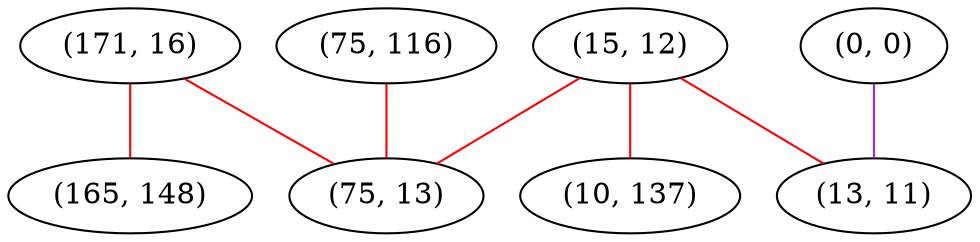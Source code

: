 graph "" {
"(15, 12)";
"(171, 16)";
"(0, 0)";
"(165, 148)";
"(75, 116)";
"(75, 13)";
"(10, 137)";
"(13, 11)";
"(15, 12)" -- "(13, 11)"  [color=red, key=0, weight=1];
"(15, 12)" -- "(10, 137)"  [color=red, key=0, weight=1];
"(15, 12)" -- "(75, 13)"  [color=red, key=0, weight=1];
"(171, 16)" -- "(165, 148)"  [color=red, key=0, weight=1];
"(171, 16)" -- "(75, 13)"  [color=red, key=0, weight=1];
"(0, 0)" -- "(13, 11)"  [color=purple, key=0, weight=4];
"(75, 116)" -- "(75, 13)"  [color=red, key=0, weight=1];
}
